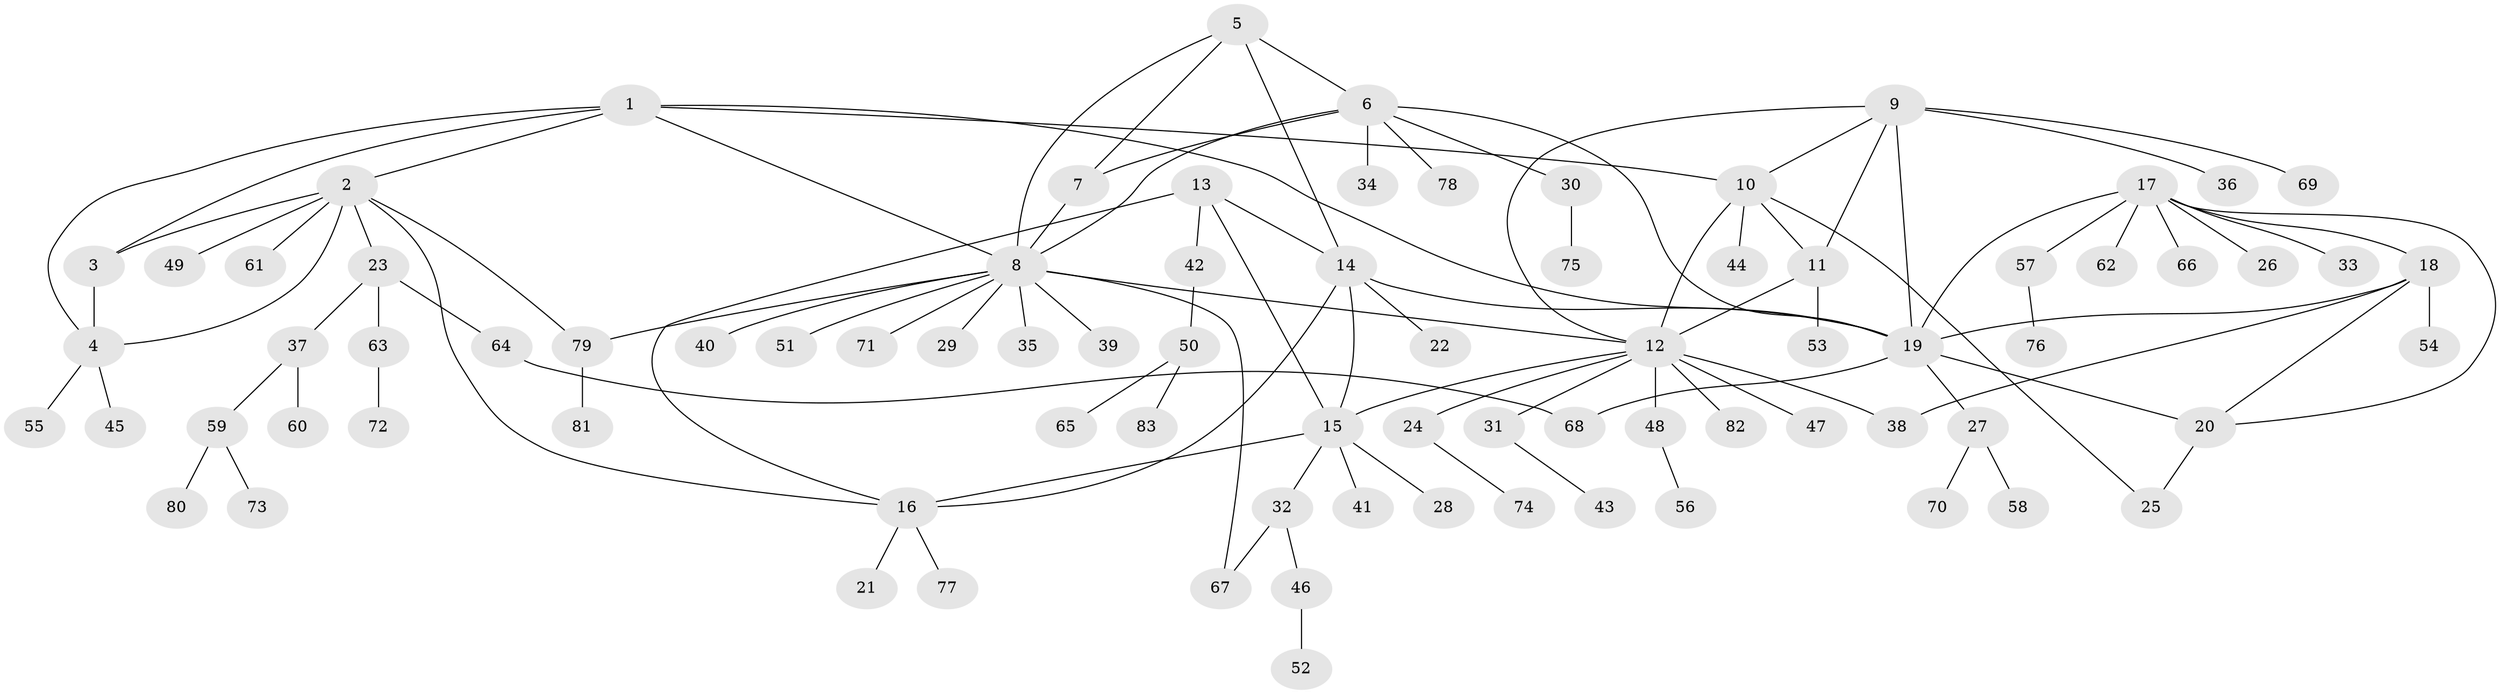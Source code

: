// coarse degree distribution, {9: 0.05263157894736842, 4: 0.05263157894736842, 3: 0.03508771929824561, 5: 0.03508771929824561, 11: 0.017543859649122806, 6: 0.03508771929824561, 10: 0.017543859649122806, 7: 0.03508771929824561, 1: 0.5614035087719298, 2: 0.15789473684210525}
// Generated by graph-tools (version 1.1) at 2025/42/03/06/25 10:42:14]
// undirected, 83 vertices, 108 edges
graph export_dot {
graph [start="1"]
  node [color=gray90,style=filled];
  1;
  2;
  3;
  4;
  5;
  6;
  7;
  8;
  9;
  10;
  11;
  12;
  13;
  14;
  15;
  16;
  17;
  18;
  19;
  20;
  21;
  22;
  23;
  24;
  25;
  26;
  27;
  28;
  29;
  30;
  31;
  32;
  33;
  34;
  35;
  36;
  37;
  38;
  39;
  40;
  41;
  42;
  43;
  44;
  45;
  46;
  47;
  48;
  49;
  50;
  51;
  52;
  53;
  54;
  55;
  56;
  57;
  58;
  59;
  60;
  61;
  62;
  63;
  64;
  65;
  66;
  67;
  68;
  69;
  70;
  71;
  72;
  73;
  74;
  75;
  76;
  77;
  78;
  79;
  80;
  81;
  82;
  83;
  1 -- 2;
  1 -- 3;
  1 -- 4;
  1 -- 8;
  1 -- 10;
  1 -- 19;
  2 -- 3;
  2 -- 4;
  2 -- 16;
  2 -- 23;
  2 -- 49;
  2 -- 61;
  2 -- 79;
  3 -- 4;
  4 -- 45;
  4 -- 55;
  5 -- 6;
  5 -- 7;
  5 -- 8;
  5 -- 14;
  6 -- 7;
  6 -- 8;
  6 -- 19;
  6 -- 30;
  6 -- 34;
  6 -- 78;
  7 -- 8;
  8 -- 12;
  8 -- 29;
  8 -- 35;
  8 -- 39;
  8 -- 40;
  8 -- 51;
  8 -- 67;
  8 -- 71;
  8 -- 79;
  9 -- 10;
  9 -- 11;
  9 -- 12;
  9 -- 19;
  9 -- 36;
  9 -- 69;
  10 -- 11;
  10 -- 12;
  10 -- 25;
  10 -- 44;
  11 -- 12;
  11 -- 53;
  12 -- 15;
  12 -- 24;
  12 -- 31;
  12 -- 38;
  12 -- 47;
  12 -- 48;
  12 -- 82;
  13 -- 14;
  13 -- 15;
  13 -- 16;
  13 -- 42;
  14 -- 15;
  14 -- 16;
  14 -- 19;
  14 -- 22;
  15 -- 16;
  15 -- 28;
  15 -- 32;
  15 -- 41;
  16 -- 21;
  16 -- 77;
  17 -- 18;
  17 -- 19;
  17 -- 20;
  17 -- 26;
  17 -- 33;
  17 -- 57;
  17 -- 62;
  17 -- 66;
  18 -- 19;
  18 -- 20;
  18 -- 38;
  18 -- 54;
  19 -- 20;
  19 -- 27;
  19 -- 68;
  20 -- 25;
  23 -- 37;
  23 -- 63;
  23 -- 64;
  24 -- 74;
  27 -- 58;
  27 -- 70;
  30 -- 75;
  31 -- 43;
  32 -- 46;
  32 -- 67;
  37 -- 59;
  37 -- 60;
  42 -- 50;
  46 -- 52;
  48 -- 56;
  50 -- 65;
  50 -- 83;
  57 -- 76;
  59 -- 73;
  59 -- 80;
  63 -- 72;
  64 -- 68;
  79 -- 81;
}
